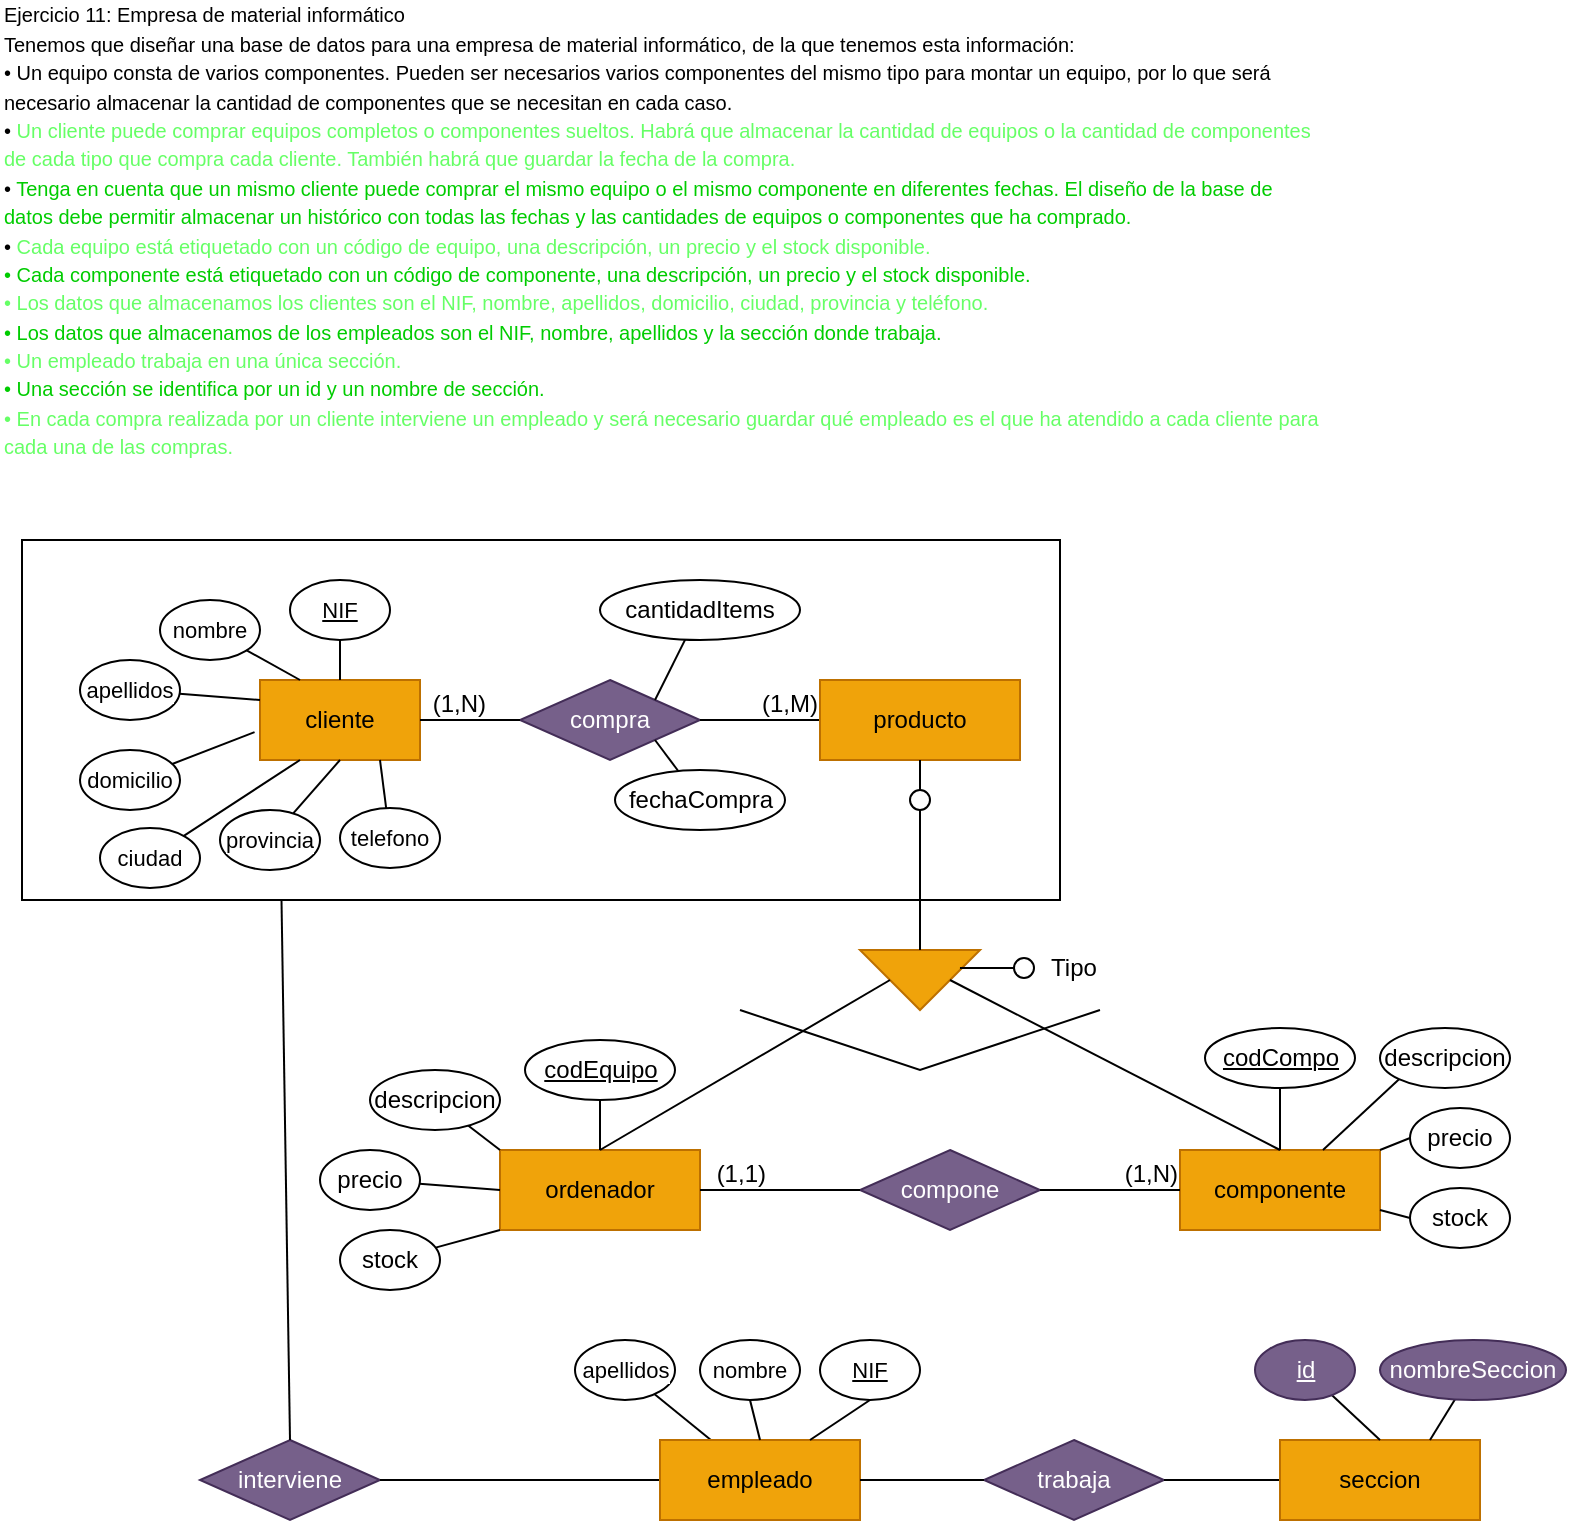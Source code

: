 <mxfile version="27.0.9">
  <diagram name="Página-1" id="j4NhDDQyU3HfDKGGs6i3">
    <mxGraphModel dx="823" dy="575" grid="1" gridSize="10" guides="1" tooltips="1" connect="1" arrows="1" fold="1" page="1" pageScale="1" pageWidth="827" pageHeight="1169" math="0" shadow="0">
      <root>
        <mxCell id="0" />
        <mxCell id="1" parent="0" />
        <mxCell id="3xAvPwJ7bVQYbZ6u7dFE-45" value="" style="rounded=0;whiteSpace=wrap;html=1;fillColor=none;fontFamily=Helvetica;fontSize=11;fontColor=default;labelBackgroundColor=default;" vertex="1" parent="1">
          <mxGeometry x="21" y="280" width="519" height="180" as="geometry" />
        </mxCell>
        <mxCell id="CL5f3k3GWkQz9pZsJw-y-1" value="&lt;div&gt;&lt;span style=&quot;font-size: 10px;&quot;&gt;Ejercicio 11: Empresa de material informático&lt;/span&gt;&lt;/div&gt;&lt;div&gt;&lt;span style=&quot;font-size: 10px;&quot;&gt;Tenemos que diseñar una base de datos para una empresa de material informático, de la que tenemos esta&amp;nbsp;&lt;/span&gt;&lt;span style=&quot;font-size: 10px; background-color: transparent; color: light-dark(rgb(0, 0, 0), rgb(255, 255, 255));&quot;&gt;información:&lt;/span&gt;&lt;/div&gt;&lt;div&gt;&lt;span style=&quot;font-size: 10px;&quot;&gt;• Un equipo consta de varios componentes. Pueden ser necesarios varios componentes del mismo tipo&amp;nbsp;&lt;/span&gt;&lt;span style=&quot;font-size: 10px; background-color: transparent; color: light-dark(rgb(0, 0, 0), rgb(255, 255, 255));&quot;&gt;para montar un equipo, por lo que será necesario almacenar la cantidad de componentes que se&amp;nbsp;&lt;/span&gt;&lt;span style=&quot;font-size: 10px; background-color: transparent; color: light-dark(rgb(0, 0, 0), rgb(255, 255, 255));&quot;&gt;necesitan en cada caso.&lt;/span&gt;&lt;/div&gt;&lt;div&gt;&lt;span style=&quot;font-size: 10px;&quot;&gt;• &lt;font style=&quot;color: rgb(102, 255, 102);&quot;&gt;Un cliente puede comprar equipos completos o componentes sueltos. Habrá que almacenar la cantidad&amp;nbsp;&lt;/font&gt;&lt;/span&gt;&lt;font style=&quot;color: rgb(102, 255, 102);&quot;&gt;&lt;span style=&quot;font-size: 10px; background-color: transparent;&quot;&gt;de equipos o la cantidad de componentes de cada tipo que compra cada cliente. También habrá que&amp;nbsp;&lt;/span&gt;&lt;span style=&quot;font-size: 10px; background-color: transparent;&quot;&gt;guardar la fecha de la compra.&lt;/span&gt;&lt;/font&gt;&lt;/div&gt;&lt;div&gt;&lt;span style=&quot;font-size: 10px;&quot;&gt;•&lt;font style=&quot;color: rgb(0, 204, 0);&quot;&gt; Tenga en cuenta que un mismo cliente puede comprar el mismo equipo o el mismo componente en&amp;nbsp;&lt;/font&gt;&lt;/span&gt;&lt;font style=&quot;color: rgb(0, 204, 0);&quot;&gt;&lt;span style=&quot;font-size: 10px; background-color: transparent;&quot;&gt;diferentes fechas. El diseño de la base de datos debe permitir almacenar un histórico con todas las&amp;nbsp;&lt;/span&gt;&lt;span style=&quot;font-size: 10px; background-color: transparent;&quot;&gt;fechas y las cantidades de equipos o componentes que ha comprado.&lt;/span&gt;&lt;/font&gt;&lt;/div&gt;&lt;div&gt;&lt;span style=&quot;font-size: 10px;&quot;&gt;• &lt;font style=&quot;color: rgb(102, 255, 102);&quot;&gt;Cada equipo está etiquetado con un código de equipo, una descripción, un precio y el stock disponible.&lt;/font&gt;&lt;/span&gt;&lt;/div&gt;&lt;div&gt;&lt;font style=&quot;color: rgb(0, 204, 0);&quot;&gt;&lt;span style=&quot;font-size: 10px;&quot;&gt;• Cada componente está etiquetado con un código de componente, una descripción, un precio y el stock&amp;nbsp;&lt;/span&gt;&lt;span style=&quot;font-size: 10px; background-color: transparent;&quot;&gt;disponible.&lt;/span&gt;&lt;/font&gt;&lt;/div&gt;&lt;div&gt;&lt;font style=&quot;color: rgb(102, 255, 102);&quot;&gt;&lt;span style=&quot;font-size: 10px;&quot;&gt;• Los datos que almacenamos los clientes son el NIF, nombre, apellidos, domicilio, ciudad, provincia y&amp;nbsp;&lt;/span&gt;&lt;span style=&quot;font-size: 10px; background-color: transparent;&quot;&gt;teléfono.&lt;/span&gt;&lt;/font&gt;&lt;/div&gt;&lt;div&gt;&lt;span style=&quot;font-size: 10px;&quot;&gt;&lt;font style=&quot;color: rgb(0, 204, 0);&quot;&gt;• Los datos que almacenamos de los empleados son el NIF, nombre, apellidos y la sección donde trabaja.&lt;/font&gt;&lt;/span&gt;&lt;/div&gt;&lt;div&gt;&lt;span style=&quot;font-size: 10px;&quot;&gt;&lt;font style=&quot;color: rgb(102, 255, 102);&quot;&gt;• Un empleado trabaja en una única sección.&lt;/font&gt;&lt;/span&gt;&lt;/div&gt;&lt;div&gt;&lt;span style=&quot;font-size: 10px;&quot;&gt;&lt;font style=&quot;color: rgb(0, 204, 0);&quot;&gt;• Una sección se identifica por un id y un nombre de sección.&lt;/font&gt;&lt;/span&gt;&lt;/div&gt;&lt;div&gt;&lt;font style=&quot;color: rgb(102, 255, 102);&quot;&gt;&lt;span style=&quot;font-size: 10px;&quot;&gt;• En cada compra realizada por un cliente interviene un empleado y será necesario guardar qué empleado&amp;nbsp;&lt;/span&gt;&lt;span style=&quot;font-size: 10px; background-color: transparent;&quot;&gt;es el que ha atendido a cada cliente para cada una de las compras.&lt;/span&gt;&lt;/font&gt;&lt;/div&gt;" style="text;html=1;align=left;verticalAlign=middle;whiteSpace=wrap;rounded=0;" parent="1" vertex="1">
          <mxGeometry x="10" y="10" width="660" height="230" as="geometry" />
        </mxCell>
        <mxCell id="CL5f3k3GWkQz9pZsJw-y-2" value="cliente" style="whiteSpace=wrap;html=1;align=center;fillColor=#f0a30a;strokeColor=#BD7000;fontColor=#000000;" parent="1" vertex="1">
          <mxGeometry x="140" y="350" width="80" height="40" as="geometry" />
        </mxCell>
        <mxCell id="CL5f3k3GWkQz9pZsJw-y-3" value="&lt;p&gt;compra&lt;/p&gt;" style="shape=rhombus;perimeter=rhombusPerimeter;whiteSpace=wrap;html=1;align=center;fillColor=#76608a;fontColor=#ffffff;strokeColor=#432D57;" parent="1" vertex="1">
          <mxGeometry x="270" y="350" width="90" height="40" as="geometry" />
        </mxCell>
        <mxCell id="CL5f3k3GWkQz9pZsJw-y-4" value="" style="endArrow=none;html=1;rounded=0;exitX=0;exitY=0.5;exitDx=0;exitDy=0;entryX=1;entryY=0.5;entryDx=0;entryDy=0;" parent="1" source="CL5f3k3GWkQz9pZsJw-y-3" target="CL5f3k3GWkQz9pZsJw-y-2" edge="1">
          <mxGeometry relative="1" as="geometry">
            <mxPoint x="327" y="350" as="sourcePoint" />
            <mxPoint x="280" y="380" as="targetPoint" />
          </mxGeometry>
        </mxCell>
        <mxCell id="CL5f3k3GWkQz9pZsJw-y-5" value="(1,N)" style="resizable=0;html=1;whiteSpace=wrap;align=right;verticalAlign=bottom;" parent="CL5f3k3GWkQz9pZsJw-y-4" connectable="0" vertex="1">
          <mxGeometry x="1" relative="1" as="geometry">
            <mxPoint x="34" as="offset" />
          </mxGeometry>
        </mxCell>
        <mxCell id="CL5f3k3GWkQz9pZsJw-y-6" value="" style="endArrow=none;html=1;rounded=0;exitX=1;exitY=0.5;exitDx=0;exitDy=0;entryX=0;entryY=0.5;entryDx=0;entryDy=0;" parent="1" source="CL5f3k3GWkQz9pZsJw-y-3" target="iQsSJLiQr1wNeOMBnEc8-12" edge="1">
          <mxGeometry relative="1" as="geometry">
            <mxPoint x="327" y="350" as="sourcePoint" />
            <mxPoint x="410" y="370" as="targetPoint" />
          </mxGeometry>
        </mxCell>
        <mxCell id="CL5f3k3GWkQz9pZsJw-y-7" value="(1,M)" style="resizable=0;html=1;whiteSpace=wrap;align=right;verticalAlign=bottom;" parent="CL5f3k3GWkQz9pZsJw-y-6" connectable="0" vertex="1">
          <mxGeometry x="1" relative="1" as="geometry">
            <mxPoint as="offset" />
          </mxGeometry>
        </mxCell>
        <mxCell id="CL5f3k3GWkQz9pZsJw-y-17" value="ordenador" style="whiteSpace=wrap;html=1;align=center;fillColor=#f0a30a;strokeColor=#BD7000;fontColor=#000000;" parent="1" vertex="1">
          <mxGeometry x="260" y="585" width="100" height="40" as="geometry" />
        </mxCell>
        <mxCell id="CL5f3k3GWkQz9pZsJw-y-18" value="componente" style="whiteSpace=wrap;html=1;align=center;fillColor=#f0a30a;strokeColor=#BD7000;fontColor=#000000;" parent="1" vertex="1">
          <mxGeometry x="600" y="585" width="100" height="40" as="geometry" />
        </mxCell>
        <mxCell id="iQsSJLiQr1wNeOMBnEc8-12" value="producto" style="whiteSpace=wrap;html=1;align=center;fillColor=#f0a30a;strokeColor=#BD7000;fontColor=#000000;" parent="1" vertex="1">
          <mxGeometry x="420" y="350" width="100" height="40" as="geometry" />
        </mxCell>
        <mxCell id="iQsSJLiQr1wNeOMBnEc8-13" value="" style="triangle;whiteSpace=wrap;html=1;rotation=90;fillColor=#f0a30a;strokeColor=#BD7000;fontColor=#000000;" parent="1" vertex="1">
          <mxGeometry x="455" y="470" width="30" height="60" as="geometry" />
        </mxCell>
        <mxCell id="iQsSJLiQr1wNeOMBnEc8-14" value="" style="endArrow=none;html=1;rounded=0;exitX=0.5;exitY=1;exitDx=0;exitDy=0;entryX=0.5;entryY=0;entryDx=0;entryDy=0;" parent="1" source="iQsSJLiQr1wNeOMBnEc8-13" target="CL5f3k3GWkQz9pZsJw-y-17" edge="1">
          <mxGeometry relative="1" as="geometry">
            <mxPoint x="610" y="515" as="sourcePoint" />
            <mxPoint x="330" y="573" as="targetPoint" />
          </mxGeometry>
        </mxCell>
        <mxCell id="iQsSJLiQr1wNeOMBnEc8-15" value="" style="endArrow=none;html=1;rounded=0;exitX=0.5;exitY=0;exitDx=0;exitDy=0;entryX=0.5;entryY=0;entryDx=0;entryDy=0;" parent="1" source="iQsSJLiQr1wNeOMBnEc8-13" target="CL5f3k3GWkQz9pZsJw-y-18" edge="1">
          <mxGeometry relative="1" as="geometry">
            <mxPoint x="610" y="515" as="sourcePoint" />
            <mxPoint x="620" y="573" as="targetPoint" />
          </mxGeometry>
        </mxCell>
        <mxCell id="iQsSJLiQr1wNeOMBnEc8-16" value="" style="ellipse;whiteSpace=wrap;html=1;aspect=fixed;" parent="1" vertex="1">
          <mxGeometry x="465" y="405" width="10" height="10" as="geometry" />
        </mxCell>
        <mxCell id="iQsSJLiQr1wNeOMBnEc8-17" value="" style="endArrow=none;html=1;rounded=0;exitX=0.5;exitY=0;exitDx=0;exitDy=0;entryX=0.5;entryY=1;entryDx=0;entryDy=0;" parent="1" source="iQsSJLiQr1wNeOMBnEc8-16" target="iQsSJLiQr1wNeOMBnEc8-12" edge="1">
          <mxGeometry relative="1" as="geometry">
            <mxPoint x="610" y="460" as="sourcePoint" />
            <mxPoint x="770" y="460" as="targetPoint" />
          </mxGeometry>
        </mxCell>
        <mxCell id="iQsSJLiQr1wNeOMBnEc8-18" value="" style="endArrow=none;html=1;rounded=0;exitX=0.5;exitY=1;exitDx=0;exitDy=0;entryX=0;entryY=0.5;entryDx=0;entryDy=0;" parent="1" source="iQsSJLiQr1wNeOMBnEc8-16" target="iQsSJLiQr1wNeOMBnEc8-13" edge="1">
          <mxGeometry relative="1" as="geometry">
            <mxPoint x="610" y="460" as="sourcePoint" />
            <mxPoint x="770" y="460" as="targetPoint" />
          </mxGeometry>
        </mxCell>
        <mxCell id="iQsSJLiQr1wNeOMBnEc8-19" value="" style="ellipse;whiteSpace=wrap;html=1;aspect=fixed;" parent="1" vertex="1">
          <mxGeometry x="517" y="489" width="10" height="10" as="geometry" />
        </mxCell>
        <mxCell id="iQsSJLiQr1wNeOMBnEc8-20" value="" style="endArrow=none;html=1;rounded=0;exitX=0;exitY=0.5;exitDx=0;exitDy=0;entryX=0.3;entryY=0.167;entryDx=0;entryDy=0;entryPerimeter=0;" parent="1" source="iQsSJLiQr1wNeOMBnEc8-19" target="iQsSJLiQr1wNeOMBnEc8-13" edge="1">
          <mxGeometry relative="1" as="geometry">
            <mxPoint x="610" y="515" as="sourcePoint" />
            <mxPoint x="770" y="515" as="targetPoint" />
          </mxGeometry>
        </mxCell>
        <mxCell id="iQsSJLiQr1wNeOMBnEc8-21" value="Tipo" style="text;html=1;align=center;verticalAlign=middle;whiteSpace=wrap;rounded=0;" parent="1" vertex="1">
          <mxGeometry x="517" y="479" width="60" height="30" as="geometry" />
        </mxCell>
        <mxCell id="iQsSJLiQr1wNeOMBnEc8-22" value="" style="endArrow=none;html=1;rounded=0;" parent="1" edge="1">
          <mxGeometry relative="1" as="geometry">
            <mxPoint x="380" y="515" as="sourcePoint" />
            <mxPoint x="560" y="515" as="targetPoint" />
            <Array as="points">
              <mxPoint x="470" y="545" />
            </Array>
          </mxGeometry>
        </mxCell>
        <mxCell id="3xAvPwJ7bVQYbZ6u7dFE-1" value="compone" style="shape=rhombus;perimeter=rhombusPerimeter;whiteSpace=wrap;html=1;align=center;fillColor=#76608a;fontColor=#ffffff;strokeColor=#432D57;" vertex="1" parent="1">
          <mxGeometry x="440" y="585" width="90" height="40" as="geometry" />
        </mxCell>
        <mxCell id="3xAvPwJ7bVQYbZ6u7dFE-2" value="" style="endArrow=none;html=1;rounded=0;exitX=0;exitY=0.5;exitDx=0;exitDy=0;entryX=1;entryY=0.5;entryDx=0;entryDy=0;" edge="1" source="3xAvPwJ7bVQYbZ6u7dFE-1" parent="1" target="CL5f3k3GWkQz9pZsJw-y-17">
          <mxGeometry relative="1" as="geometry">
            <mxPoint x="417" y="575" as="sourcePoint" />
            <mxPoint x="370" y="605" as="targetPoint" />
          </mxGeometry>
        </mxCell>
        <mxCell id="3xAvPwJ7bVQYbZ6u7dFE-3" value="(1,1)" style="resizable=0;html=1;whiteSpace=wrap;align=right;verticalAlign=bottom;" connectable="0" vertex="1" parent="3xAvPwJ7bVQYbZ6u7dFE-2">
          <mxGeometry x="1" relative="1" as="geometry">
            <mxPoint x="34" as="offset" />
          </mxGeometry>
        </mxCell>
        <mxCell id="3xAvPwJ7bVQYbZ6u7dFE-4" value="" style="endArrow=none;html=1;rounded=0;exitX=1;exitY=0.5;exitDx=0;exitDy=0;entryX=0;entryY=0.5;entryDx=0;entryDy=0;" edge="1" source="3xAvPwJ7bVQYbZ6u7dFE-1" parent="1" target="CL5f3k3GWkQz9pZsJw-y-18">
          <mxGeometry relative="1" as="geometry">
            <mxPoint x="417" y="575" as="sourcePoint" />
            <mxPoint x="590" y="605" as="targetPoint" />
          </mxGeometry>
        </mxCell>
        <mxCell id="3xAvPwJ7bVQYbZ6u7dFE-5" value="(1,N)" style="resizable=0;html=1;whiteSpace=wrap;align=right;verticalAlign=bottom;" connectable="0" vertex="1" parent="3xAvPwJ7bVQYbZ6u7dFE-4">
          <mxGeometry x="1" relative="1" as="geometry">
            <mxPoint as="offset" />
          </mxGeometry>
        </mxCell>
        <mxCell id="3xAvPwJ7bVQYbZ6u7dFE-7" value="" style="endArrow=none;html=1;rounded=0;exitX=1;exitY=0;exitDx=0;exitDy=0;" edge="1" target="3xAvPwJ7bVQYbZ6u7dFE-8" parent="1" source="CL5f3k3GWkQz9pZsJw-y-3">
          <mxGeometry relative="1" as="geometry">
            <mxPoint x="335" y="315" as="sourcePoint" />
            <mxPoint x="395" y="315" as="targetPoint" />
          </mxGeometry>
        </mxCell>
        <mxCell id="3xAvPwJ7bVQYbZ6u7dFE-8" value="cantidadItems" style="ellipse;whiteSpace=wrap;html=1;align=center;" vertex="1" parent="1">
          <mxGeometry x="310" y="300" width="100" height="30" as="geometry" />
        </mxCell>
        <mxCell id="3xAvPwJ7bVQYbZ6u7dFE-9" value="" style="endArrow=none;html=1;rounded=0;exitX=1;exitY=1;exitDx=0;exitDy=0;" edge="1" target="3xAvPwJ7bVQYbZ6u7dFE-10" parent="1" source="CL5f3k3GWkQz9pZsJw-y-3">
          <mxGeometry relative="1" as="geometry">
            <mxPoint x="300" y="430" as="sourcePoint" />
            <mxPoint x="360" y="430" as="targetPoint" />
          </mxGeometry>
        </mxCell>
        <mxCell id="3xAvPwJ7bVQYbZ6u7dFE-10" value="fechaCompra" style="ellipse;whiteSpace=wrap;html=1;align=center;" vertex="1" parent="1">
          <mxGeometry x="317.5" y="395" width="85" height="30" as="geometry" />
        </mxCell>
        <mxCell id="3xAvPwJ7bVQYbZ6u7dFE-12" value="" style="endArrow=none;html=1;rounded=0;exitX=0.5;exitY=0;exitDx=0;exitDy=0;" edge="1" target="3xAvPwJ7bVQYbZ6u7dFE-13" parent="1" source="CL5f3k3GWkQz9pZsJw-y-17">
          <mxGeometry relative="1" as="geometry">
            <mxPoint x="260" y="545" as="sourcePoint" />
            <mxPoint x="320" y="545" as="targetPoint" />
          </mxGeometry>
        </mxCell>
        <mxCell id="3xAvPwJ7bVQYbZ6u7dFE-13" value="&lt;u&gt;codEquipo&lt;/u&gt;" style="ellipse;whiteSpace=wrap;html=1;align=center;" vertex="1" parent="1">
          <mxGeometry x="272.5" y="530" width="75" height="30" as="geometry" />
        </mxCell>
        <mxCell id="3xAvPwJ7bVQYbZ6u7dFE-14" value="" style="endArrow=none;html=1;rounded=0;exitX=0;exitY=0;exitDx=0;exitDy=0;" edge="1" target="3xAvPwJ7bVQYbZ6u7dFE-15" parent="1" source="CL5f3k3GWkQz9pZsJw-y-17">
          <mxGeometry relative="1" as="geometry">
            <mxPoint x="150" y="575" as="sourcePoint" />
            <mxPoint x="210" y="575" as="targetPoint" />
          </mxGeometry>
        </mxCell>
        <mxCell id="3xAvPwJ7bVQYbZ6u7dFE-15" value="descripcion" style="ellipse;whiteSpace=wrap;html=1;align=center;" vertex="1" parent="1">
          <mxGeometry x="195" y="545" width="65" height="30" as="geometry" />
        </mxCell>
        <mxCell id="3xAvPwJ7bVQYbZ6u7dFE-18" value="" style="endArrow=none;html=1;rounded=0;exitX=0;exitY=1;exitDx=0;exitDy=0;" edge="1" target="3xAvPwJ7bVQYbZ6u7dFE-19" parent="1" source="CL5f3k3GWkQz9pZsJw-y-17">
          <mxGeometry relative="1" as="geometry">
            <mxPoint x="135" y="640" as="sourcePoint" />
            <mxPoint x="195" y="640" as="targetPoint" />
          </mxGeometry>
        </mxCell>
        <mxCell id="3xAvPwJ7bVQYbZ6u7dFE-19" value="stock" style="ellipse;whiteSpace=wrap;html=1;align=center;" vertex="1" parent="1">
          <mxGeometry x="180" y="625" width="50" height="30" as="geometry" />
        </mxCell>
        <mxCell id="3xAvPwJ7bVQYbZ6u7dFE-20" value="" style="endArrow=none;html=1;rounded=0;exitX=0;exitY=0.5;exitDx=0;exitDy=0;" edge="1" target="3xAvPwJ7bVQYbZ6u7dFE-21" parent="1" source="CL5f3k3GWkQz9pZsJw-y-17">
          <mxGeometry relative="1" as="geometry">
            <mxPoint x="80" y="560" as="sourcePoint" />
            <mxPoint x="140" y="560" as="targetPoint" />
          </mxGeometry>
        </mxCell>
        <mxCell id="3xAvPwJ7bVQYbZ6u7dFE-21" value="precio" style="ellipse;whiteSpace=wrap;html=1;align=center;" vertex="1" parent="1">
          <mxGeometry x="170" y="585" width="50" height="30" as="geometry" />
        </mxCell>
        <mxCell id="3xAvPwJ7bVQYbZ6u7dFE-26" style="rounded=0;orthogonalLoop=1;jettySize=auto;html=1;endArrow=none;startFill=0;" edge="1" parent="1" source="3xAvPwJ7bVQYbZ6u7dFE-22" target="CL5f3k3GWkQz9pZsJw-y-18">
          <mxGeometry relative="1" as="geometry" />
        </mxCell>
        <mxCell id="3xAvPwJ7bVQYbZ6u7dFE-22" value="&lt;u&gt;codCompo&lt;/u&gt;" style="ellipse;whiteSpace=wrap;html=1;align=center;" vertex="1" parent="1">
          <mxGeometry x="612.5" y="524" width="75" height="30" as="geometry" />
        </mxCell>
        <mxCell id="3xAvPwJ7bVQYbZ6u7dFE-27" style="edgeStyle=none;shape=connector;rounded=0;orthogonalLoop=1;jettySize=auto;html=1;exitX=0;exitY=1;exitDx=0;exitDy=0;strokeColor=default;align=center;verticalAlign=middle;fontFamily=Helvetica;fontSize=11;fontColor=default;labelBackgroundColor=default;startFill=0;endArrow=none;" edge="1" parent="1" source="3xAvPwJ7bVQYbZ6u7dFE-23" target="CL5f3k3GWkQz9pZsJw-y-18">
          <mxGeometry relative="1" as="geometry" />
        </mxCell>
        <mxCell id="3xAvPwJ7bVQYbZ6u7dFE-23" value="descripcion" style="ellipse;whiteSpace=wrap;html=1;align=center;" vertex="1" parent="1">
          <mxGeometry x="700" y="524" width="65" height="30" as="geometry" />
        </mxCell>
        <mxCell id="3xAvPwJ7bVQYbZ6u7dFE-29" style="edgeStyle=none;shape=connector;rounded=0;orthogonalLoop=1;jettySize=auto;html=1;exitX=0;exitY=0.5;exitDx=0;exitDy=0;entryX=1;entryY=0.75;entryDx=0;entryDy=0;strokeColor=default;align=center;verticalAlign=middle;fontFamily=Helvetica;fontSize=11;fontColor=default;labelBackgroundColor=default;startFill=0;endArrow=none;" edge="1" parent="1" source="3xAvPwJ7bVQYbZ6u7dFE-24" target="CL5f3k3GWkQz9pZsJw-y-18">
          <mxGeometry relative="1" as="geometry" />
        </mxCell>
        <mxCell id="3xAvPwJ7bVQYbZ6u7dFE-24" value="stock" style="ellipse;whiteSpace=wrap;html=1;align=center;" vertex="1" parent="1">
          <mxGeometry x="715" y="604" width="50" height="30" as="geometry" />
        </mxCell>
        <mxCell id="3xAvPwJ7bVQYbZ6u7dFE-28" style="edgeStyle=none;shape=connector;rounded=0;orthogonalLoop=1;jettySize=auto;html=1;exitX=0;exitY=0.5;exitDx=0;exitDy=0;entryX=1;entryY=0;entryDx=0;entryDy=0;strokeColor=default;align=center;verticalAlign=middle;fontFamily=Helvetica;fontSize=11;fontColor=default;labelBackgroundColor=default;startFill=0;endArrow=none;" edge="1" parent="1" source="3xAvPwJ7bVQYbZ6u7dFE-25" target="CL5f3k3GWkQz9pZsJw-y-18">
          <mxGeometry relative="1" as="geometry" />
        </mxCell>
        <mxCell id="3xAvPwJ7bVQYbZ6u7dFE-25" value="precio" style="ellipse;whiteSpace=wrap;html=1;align=center;" vertex="1" parent="1">
          <mxGeometry x="715" y="564" width="50" height="30" as="geometry" />
        </mxCell>
        <mxCell id="3xAvPwJ7bVQYbZ6u7dFE-30" value="" style="endArrow=none;html=1;rounded=0;strokeColor=default;align=center;verticalAlign=middle;fontFamily=Helvetica;fontSize=11;fontColor=default;labelBackgroundColor=default;exitX=0.5;exitY=0;exitDx=0;exitDy=0;" edge="1" target="3xAvPwJ7bVQYbZ6u7dFE-31" parent="1" source="CL5f3k3GWkQz9pZsJw-y-2">
          <mxGeometry relative="1" as="geometry">
            <mxPoint x="40" y="315" as="sourcePoint" />
            <mxPoint x="100" y="315" as="targetPoint" />
          </mxGeometry>
        </mxCell>
        <mxCell id="3xAvPwJ7bVQYbZ6u7dFE-31" value="&lt;u&gt;NIF&lt;/u&gt;" style="ellipse;whiteSpace=wrap;html=1;align=center;fontFamily=Helvetica;fontSize=11;fontColor=default;labelBackgroundColor=default;" vertex="1" parent="1">
          <mxGeometry x="155" y="300" width="50" height="30" as="geometry" />
        </mxCell>
        <mxCell id="3xAvPwJ7bVQYbZ6u7dFE-32" value="" style="endArrow=none;html=1;rounded=0;strokeColor=default;align=center;verticalAlign=middle;fontFamily=Helvetica;fontSize=11;fontColor=default;labelBackgroundColor=default;exitX=0.25;exitY=0;exitDx=0;exitDy=0;" edge="1" target="3xAvPwJ7bVQYbZ6u7dFE-33" parent="1" source="CL5f3k3GWkQz9pZsJw-y-2">
          <mxGeometry relative="1" as="geometry">
            <mxPoint x="50" y="355" as="sourcePoint" />
            <mxPoint x="110" y="355" as="targetPoint" />
          </mxGeometry>
        </mxCell>
        <mxCell id="3xAvPwJ7bVQYbZ6u7dFE-33" value="nombre" style="ellipse;whiteSpace=wrap;html=1;align=center;fontFamily=Helvetica;fontSize=11;fontColor=default;labelBackgroundColor=default;" vertex="1" parent="1">
          <mxGeometry x="90" y="310" width="50" height="30" as="geometry" />
        </mxCell>
        <mxCell id="3xAvPwJ7bVQYbZ6u7dFE-34" value="" style="endArrow=none;html=1;rounded=0;strokeColor=default;align=center;verticalAlign=middle;fontFamily=Helvetica;fontSize=11;fontColor=default;labelBackgroundColor=default;exitX=0;exitY=0.25;exitDx=0;exitDy=0;" edge="1" target="3xAvPwJ7bVQYbZ6u7dFE-35" parent="1" source="CL5f3k3GWkQz9pZsJw-y-2">
          <mxGeometry relative="1" as="geometry">
            <mxPoint x="5" y="380" as="sourcePoint" />
            <mxPoint x="65" y="380" as="targetPoint" />
          </mxGeometry>
        </mxCell>
        <mxCell id="3xAvPwJ7bVQYbZ6u7dFE-35" value="apellidos" style="ellipse;whiteSpace=wrap;html=1;align=center;fontFamily=Helvetica;fontSize=11;fontColor=default;labelBackgroundColor=default;" vertex="1" parent="1">
          <mxGeometry x="50" y="340" width="50" height="30" as="geometry" />
        </mxCell>
        <mxCell id="3xAvPwJ7bVQYbZ6u7dFE-36" value="" style="endArrow=none;html=1;rounded=0;strokeColor=default;align=center;verticalAlign=middle;fontFamily=Helvetica;fontSize=11;fontColor=default;labelBackgroundColor=default;exitX=-0.034;exitY=0.652;exitDx=0;exitDy=0;exitPerimeter=0;" edge="1" target="3xAvPwJ7bVQYbZ6u7dFE-37" parent="1" source="CL5f3k3GWkQz9pZsJw-y-2">
          <mxGeometry relative="1" as="geometry">
            <mxPoint x="15" y="410" as="sourcePoint" />
            <mxPoint x="75" y="410" as="targetPoint" />
          </mxGeometry>
        </mxCell>
        <mxCell id="3xAvPwJ7bVQYbZ6u7dFE-37" value="domicilio" style="ellipse;whiteSpace=wrap;html=1;align=center;fontFamily=Helvetica;fontSize=11;fontColor=default;labelBackgroundColor=default;" vertex="1" parent="1">
          <mxGeometry x="50" y="385" width="50" height="30" as="geometry" />
        </mxCell>
        <mxCell id="3xAvPwJ7bVQYbZ6u7dFE-38" value="" style="endArrow=none;html=1;rounded=0;strokeColor=default;align=center;verticalAlign=middle;fontFamily=Helvetica;fontSize=11;fontColor=default;labelBackgroundColor=default;exitX=0.25;exitY=1;exitDx=0;exitDy=0;" edge="1" target="3xAvPwJ7bVQYbZ6u7dFE-39" parent="1" source="CL5f3k3GWkQz9pZsJw-y-2">
          <mxGeometry relative="1" as="geometry">
            <mxPoint x="40" y="459" as="sourcePoint" />
            <mxPoint x="100" y="459" as="targetPoint" />
          </mxGeometry>
        </mxCell>
        <mxCell id="3xAvPwJ7bVQYbZ6u7dFE-39" value="ciudad" style="ellipse;whiteSpace=wrap;html=1;align=center;fontFamily=Helvetica;fontSize=11;fontColor=default;labelBackgroundColor=default;" vertex="1" parent="1">
          <mxGeometry x="60" y="424" width="50" height="30" as="geometry" />
        </mxCell>
        <mxCell id="3xAvPwJ7bVQYbZ6u7dFE-40" value="" style="endArrow=none;html=1;rounded=0;strokeColor=default;align=center;verticalAlign=middle;fontFamily=Helvetica;fontSize=11;fontColor=default;labelBackgroundColor=default;exitX=0.5;exitY=1;exitDx=0;exitDy=0;" edge="1" target="3xAvPwJ7bVQYbZ6u7dFE-41" parent="1" source="CL5f3k3GWkQz9pZsJw-y-2">
          <mxGeometry relative="1" as="geometry">
            <mxPoint x="130" y="445" as="sourcePoint" />
            <mxPoint x="190" y="445" as="targetPoint" />
          </mxGeometry>
        </mxCell>
        <mxCell id="3xAvPwJ7bVQYbZ6u7dFE-41" value="provincia" style="ellipse;whiteSpace=wrap;html=1;align=center;fontFamily=Helvetica;fontSize=11;fontColor=default;labelBackgroundColor=default;" vertex="1" parent="1">
          <mxGeometry x="120" y="415" width="50" height="30" as="geometry" />
        </mxCell>
        <mxCell id="3xAvPwJ7bVQYbZ6u7dFE-42" value="" style="endArrow=none;html=1;rounded=0;strokeColor=default;align=center;verticalAlign=middle;fontFamily=Helvetica;fontSize=11;fontColor=default;labelBackgroundColor=default;exitX=0.75;exitY=1;exitDx=0;exitDy=0;" edge="1" target="3xAvPwJ7bVQYbZ6u7dFE-43" parent="1" source="CL5f3k3GWkQz9pZsJw-y-2">
          <mxGeometry relative="1" as="geometry">
            <mxPoint x="188" y="439" as="sourcePoint" />
            <mxPoint x="248" y="439" as="targetPoint" />
          </mxGeometry>
        </mxCell>
        <mxCell id="3xAvPwJ7bVQYbZ6u7dFE-43" value="telefono" style="ellipse;whiteSpace=wrap;html=1;align=center;fontFamily=Helvetica;fontSize=11;fontColor=default;labelBackgroundColor=default;" vertex="1" parent="1">
          <mxGeometry x="180" y="414" width="50" height="30" as="geometry" />
        </mxCell>
        <mxCell id="3xAvPwJ7bVQYbZ6u7dFE-56" value="interviene" style="shape=rhombus;perimeter=rhombusPerimeter;whiteSpace=wrap;html=1;align=center;fillColor=#76608a;fontColor=#ffffff;strokeColor=#432D57;verticalAlign=middle;fontFamily=Helvetica;fontSize=12;" vertex="1" parent="1">
          <mxGeometry x="110" y="730" width="90" height="40" as="geometry" />
        </mxCell>
        <mxCell id="3xAvPwJ7bVQYbZ6u7dFE-57" value="" style="endArrow=none;html=1;rounded=0;exitX=0.5;exitY=0;exitDx=0;exitDy=0;strokeColor=default;align=center;verticalAlign=middle;fontFamily=Helvetica;fontSize=12;fontColor=#ffffff;labelBackgroundColor=default;entryX=0.25;entryY=1;entryDx=0;entryDy=0;" edge="1" source="3xAvPwJ7bVQYbZ6u7dFE-56" parent="1" target="3xAvPwJ7bVQYbZ6u7dFE-45">
          <mxGeometry relative="1" as="geometry">
            <mxPoint x="337" y="680" as="sourcePoint" />
            <mxPoint x="290" y="710" as="targetPoint" />
          </mxGeometry>
        </mxCell>
        <mxCell id="3xAvPwJ7bVQYbZ6u7dFE-58" value="(1,N)" style="resizable=0;html=1;whiteSpace=wrap;align=right;verticalAlign=bottom;strokeColor=#432D57;fontFamily=Helvetica;fontSize=12;fontColor=#ffffff;fillColor=#76608a;" connectable="0" vertex="1" parent="3xAvPwJ7bVQYbZ6u7dFE-57">
          <mxGeometry x="1" relative="1" as="geometry">
            <mxPoint x="34" y="34" as="offset" />
          </mxGeometry>
        </mxCell>
        <mxCell id="3xAvPwJ7bVQYbZ6u7dFE-59" value="" style="endArrow=none;html=1;rounded=0;exitX=1;exitY=0.5;exitDx=0;exitDy=0;strokeColor=default;align=center;verticalAlign=middle;fontFamily=Helvetica;fontSize=12;fontColor=#ffffff;labelBackgroundColor=default;entryX=0;entryY=0.5;entryDx=0;entryDy=0;" edge="1" source="3xAvPwJ7bVQYbZ6u7dFE-56" parent="1" target="3xAvPwJ7bVQYbZ6u7dFE-61">
          <mxGeometry relative="1" as="geometry">
            <mxPoint x="147" y="720" as="sourcePoint" />
            <mxPoint x="320" y="750" as="targetPoint" />
          </mxGeometry>
        </mxCell>
        <mxCell id="3xAvPwJ7bVQYbZ6u7dFE-60" value="(1,M)" style="resizable=0;html=1;whiteSpace=wrap;align=right;verticalAlign=bottom;strokeColor=#432D57;fontFamily=Helvetica;fontSize=12;fontColor=#ffffff;fillColor=#76608a;" connectable="0" vertex="1" parent="3xAvPwJ7bVQYbZ6u7dFE-59">
          <mxGeometry x="1" relative="1" as="geometry">
            <mxPoint as="offset" />
          </mxGeometry>
        </mxCell>
        <mxCell id="3xAvPwJ7bVQYbZ6u7dFE-78" value="" style="edgeStyle=none;shape=connector;rounded=0;orthogonalLoop=1;jettySize=auto;html=1;strokeColor=default;align=center;verticalAlign=middle;fontFamily=Helvetica;fontSize=12;fontColor=#ffffff;labelBackgroundColor=default;startFill=0;endArrow=none;" edge="1" parent="1" source="3xAvPwJ7bVQYbZ6u7dFE-61" target="3xAvPwJ7bVQYbZ6u7dFE-70">
          <mxGeometry relative="1" as="geometry" />
        </mxCell>
        <mxCell id="3xAvPwJ7bVQYbZ6u7dFE-61" value="empleado" style="whiteSpace=wrap;html=1;align=center;fillColor=#f0a30a;strokeColor=#BD7000;fontColor=#000000;verticalAlign=middle;fontFamily=Helvetica;fontSize=12;" vertex="1" parent="1">
          <mxGeometry x="340" y="730" width="100" height="40" as="geometry" />
        </mxCell>
        <mxCell id="3xAvPwJ7bVQYbZ6u7dFE-62" value="trabaja" style="shape=rhombus;perimeter=rhombusPerimeter;whiteSpace=wrap;html=1;align=center;fillColor=#76608a;fontColor=#ffffff;strokeColor=#432D57;verticalAlign=middle;fontFamily=Helvetica;fontSize=12;" vertex="1" parent="1">
          <mxGeometry x="502" y="730" width="90" height="40" as="geometry" />
        </mxCell>
        <mxCell id="3xAvPwJ7bVQYbZ6u7dFE-63" value="" style="endArrow=none;html=1;rounded=0;exitX=0;exitY=0.5;exitDx=0;exitDy=0;strokeColor=default;align=center;verticalAlign=middle;fontFamily=Helvetica;fontSize=12;fontColor=#ffffff;labelBackgroundColor=default;entryX=1;entryY=0.5;entryDx=0;entryDy=0;" edge="1" source="3xAvPwJ7bVQYbZ6u7dFE-62" parent="1" target="3xAvPwJ7bVQYbZ6u7dFE-61">
          <mxGeometry relative="1" as="geometry">
            <mxPoint x="515" y="720" as="sourcePoint" />
            <mxPoint x="468" y="750" as="targetPoint" />
          </mxGeometry>
        </mxCell>
        <mxCell id="3xAvPwJ7bVQYbZ6u7dFE-64" value="(1,N)" style="resizable=0;html=1;whiteSpace=wrap;align=right;verticalAlign=bottom;strokeColor=#432D57;fontFamily=Helvetica;fontSize=12;fontColor=#ffffff;fillColor=#76608a;" connectable="0" vertex="1" parent="3xAvPwJ7bVQYbZ6u7dFE-63">
          <mxGeometry x="1" relative="1" as="geometry">
            <mxPoint x="34" as="offset" />
          </mxGeometry>
        </mxCell>
        <mxCell id="3xAvPwJ7bVQYbZ6u7dFE-65" value="" style="endArrow=none;html=1;rounded=0;exitX=1;exitY=0.5;exitDx=0;exitDy=0;strokeColor=default;align=center;verticalAlign=middle;fontFamily=Helvetica;fontSize=12;fontColor=#ffffff;labelBackgroundColor=default;entryX=0;entryY=0.5;entryDx=0;entryDy=0;" edge="1" source="3xAvPwJ7bVQYbZ6u7dFE-62" parent="1" target="3xAvPwJ7bVQYbZ6u7dFE-67">
          <mxGeometry relative="1" as="geometry">
            <mxPoint x="515" y="720" as="sourcePoint" />
            <mxPoint x="688" y="750" as="targetPoint" />
          </mxGeometry>
        </mxCell>
        <mxCell id="3xAvPwJ7bVQYbZ6u7dFE-66" value="(1,1)" style="resizable=0;html=1;whiteSpace=wrap;align=right;verticalAlign=bottom;strokeColor=#432D57;fontFamily=Helvetica;fontSize=12;fontColor=#ffffff;fillColor=#76608a;" connectable="0" vertex="1" parent="3xAvPwJ7bVQYbZ6u7dFE-65">
          <mxGeometry x="1" relative="1" as="geometry">
            <mxPoint as="offset" />
          </mxGeometry>
        </mxCell>
        <mxCell id="3xAvPwJ7bVQYbZ6u7dFE-79" value="" style="edgeStyle=none;shape=connector;rounded=0;orthogonalLoop=1;jettySize=auto;html=1;strokeColor=default;align=center;verticalAlign=middle;fontFamily=Helvetica;fontSize=12;fontColor=#ffffff;labelBackgroundColor=default;startFill=0;endArrow=none;" edge="1" parent="1" source="3xAvPwJ7bVQYbZ6u7dFE-67" target="3xAvPwJ7bVQYbZ6u7dFE-62">
          <mxGeometry relative="1" as="geometry" />
        </mxCell>
        <mxCell id="3xAvPwJ7bVQYbZ6u7dFE-67" value="seccion" style="whiteSpace=wrap;html=1;align=center;fillColor=#f0a30a;strokeColor=#BD7000;fontColor=#000000;verticalAlign=middle;fontFamily=Helvetica;fontSize=12;" vertex="1" parent="1">
          <mxGeometry x="650" y="730" width="100" height="40" as="geometry" />
        </mxCell>
        <mxCell id="3xAvPwJ7bVQYbZ6u7dFE-73" style="edgeStyle=none;shape=connector;rounded=0;orthogonalLoop=1;jettySize=auto;html=1;exitX=0.5;exitY=1;exitDx=0;exitDy=0;entryX=0.75;entryY=0;entryDx=0;entryDy=0;strokeColor=default;align=center;verticalAlign=middle;fontFamily=Helvetica;fontSize=12;fontColor=#ffffff;labelBackgroundColor=default;startFill=0;endArrow=none;" edge="1" parent="1" source="3xAvPwJ7bVQYbZ6u7dFE-68" target="3xAvPwJ7bVQYbZ6u7dFE-61">
          <mxGeometry relative="1" as="geometry" />
        </mxCell>
        <mxCell id="3xAvPwJ7bVQYbZ6u7dFE-68" value="&lt;u&gt;NIF&lt;/u&gt;" style="ellipse;whiteSpace=wrap;html=1;align=center;fontFamily=Helvetica;fontSize=11;fontColor=default;labelBackgroundColor=default;" vertex="1" parent="1">
          <mxGeometry x="420" y="680" width="50" height="30" as="geometry" />
        </mxCell>
        <mxCell id="3xAvPwJ7bVQYbZ6u7dFE-71" style="edgeStyle=none;shape=connector;rounded=0;orthogonalLoop=1;jettySize=auto;html=1;exitX=0.5;exitY=1;exitDx=0;exitDy=0;entryX=0.5;entryY=0;entryDx=0;entryDy=0;strokeColor=default;align=center;verticalAlign=middle;fontFamily=Helvetica;fontSize=12;fontColor=#ffffff;labelBackgroundColor=default;startFill=0;endArrow=none;" edge="1" parent="1" source="3xAvPwJ7bVQYbZ6u7dFE-69" target="3xAvPwJ7bVQYbZ6u7dFE-61">
          <mxGeometry relative="1" as="geometry" />
        </mxCell>
        <mxCell id="3xAvPwJ7bVQYbZ6u7dFE-69" value="nombre" style="ellipse;whiteSpace=wrap;html=1;align=center;fontFamily=Helvetica;fontSize=11;fontColor=default;labelBackgroundColor=default;" vertex="1" parent="1">
          <mxGeometry x="360" y="680" width="50" height="30" as="geometry" />
        </mxCell>
        <mxCell id="3xAvPwJ7bVQYbZ6u7dFE-70" value="apellidos" style="ellipse;whiteSpace=wrap;html=1;align=center;fontFamily=Helvetica;fontSize=11;fontColor=default;labelBackgroundColor=default;" vertex="1" parent="1">
          <mxGeometry x="297.5" y="680" width="50" height="30" as="geometry" />
        </mxCell>
        <mxCell id="3xAvPwJ7bVQYbZ6u7dFE-74" value="" style="endArrow=none;html=1;rounded=0;strokeColor=default;align=center;verticalAlign=middle;fontFamily=Helvetica;fontSize=12;fontColor=#ffffff;labelBackgroundColor=default;exitX=0.5;exitY=0;exitDx=0;exitDy=0;" edge="1" target="3xAvPwJ7bVQYbZ6u7dFE-75" parent="1" source="3xAvPwJ7bVQYbZ6u7dFE-67">
          <mxGeometry relative="1" as="geometry">
            <mxPoint x="630" y="665" as="sourcePoint" />
            <mxPoint x="690" y="665" as="targetPoint" />
          </mxGeometry>
        </mxCell>
        <mxCell id="3xAvPwJ7bVQYbZ6u7dFE-75" value="&lt;u&gt;id&lt;/u&gt;" style="ellipse;whiteSpace=wrap;html=1;align=center;strokeColor=#432D57;verticalAlign=middle;fontFamily=Helvetica;fontSize=12;fontColor=#ffffff;fillColor=#76608a;" vertex="1" parent="1">
          <mxGeometry x="637.5" y="680" width="50" height="30" as="geometry" />
        </mxCell>
        <mxCell id="3xAvPwJ7bVQYbZ6u7dFE-76" value="" style="endArrow=none;html=1;rounded=0;strokeColor=default;align=center;verticalAlign=middle;fontFamily=Helvetica;fontSize=12;fontColor=#ffffff;labelBackgroundColor=default;exitX=0.75;exitY=0;exitDx=0;exitDy=0;" edge="1" target="3xAvPwJ7bVQYbZ6u7dFE-77" parent="1" source="3xAvPwJ7bVQYbZ6u7dFE-67">
          <mxGeometry relative="1" as="geometry">
            <mxPoint x="742" y="695" as="sourcePoint" />
            <mxPoint x="802" y="695" as="targetPoint" />
          </mxGeometry>
        </mxCell>
        <mxCell id="3xAvPwJ7bVQYbZ6u7dFE-77" value="nombreSeccion" style="ellipse;whiteSpace=wrap;html=1;align=center;strokeColor=#432D57;verticalAlign=middle;fontFamily=Helvetica;fontSize=12;fontColor=#ffffff;fillColor=#76608a;" vertex="1" parent="1">
          <mxGeometry x="700" y="680" width="93" height="30" as="geometry" />
        </mxCell>
      </root>
    </mxGraphModel>
  </diagram>
</mxfile>
